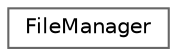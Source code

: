 digraph "Graphical Class Hierarchy"
{
 // LATEX_PDF_SIZE
  bgcolor="transparent";
  edge [fontname=Helvetica,fontsize=10,labelfontname=Helvetica,labelfontsize=10];
  node [fontname=Helvetica,fontsize=10,shape=box,height=0.2,width=0.4];
  rankdir="LR";
  Node0 [id="Node000000",label="FileManager",height=0.2,width=0.4,color="grey40", fillcolor="white", style="filled",URL="$class_file_manager.html",tooltip="Provides functionality to save, load, and manage user data in a file."];
}
